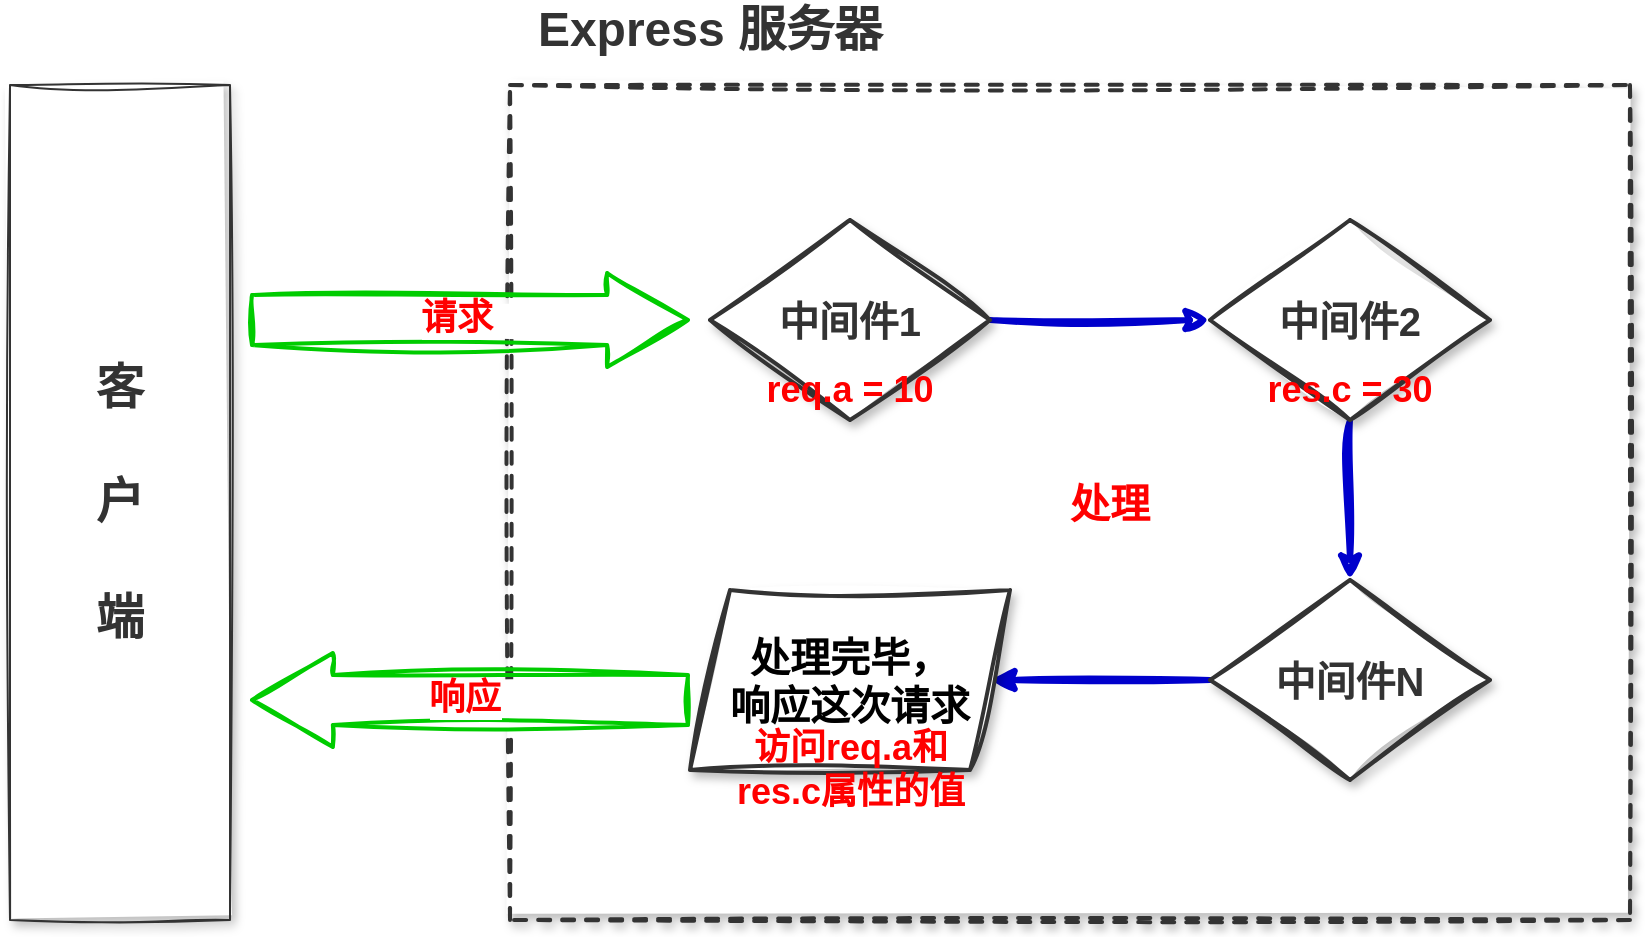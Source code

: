 <mxfile version="21.2.1" type="device">
  <diagram name="第 1 页" id="tqHv6gNXIxX08ADT5tFh">
    <mxGraphModel dx="1725" dy="579" grid="1" gridSize="10" guides="1" tooltips="1" connect="1" arrows="1" fold="1" page="1" pageScale="1" pageWidth="827" pageHeight="1169" math="0" shadow="0">
      <root>
        <mxCell id="0" />
        <mxCell id="1" parent="0" />
        <mxCell id="MRzbMmzlFwEHYnvgii7P-5" value="" style="rounded=0;whiteSpace=wrap;html=1;arcSize=5;strokeWidth=2;sketch=1;curveFitting=1;jiggle=2;shadow=1;glass=0;dashed=1;strokeColor=#333333;movable=1;resizable=1;rotatable=1;deletable=1;editable=1;locked=0;connectable=1;" parent="1" vertex="1">
          <mxGeometry x="140" y="192.5" width="560" height="417.5" as="geometry" />
        </mxCell>
        <mxCell id="p1dx5WKTX1lgnX9ddCdh-1" value="&lt;div style=&quot;text-align: justify; font-size: 24px;&quot;&gt;&lt;b style=&quot;background-color: initial;&quot;&gt;&lt;font color=&quot;#333333&quot; style=&quot;font-size: 24px;&quot;&gt;客&lt;/font&gt;&lt;/b&gt;&lt;/div&gt;&lt;div style=&quot;text-align: justify; font-size: 24px;&quot;&gt;&lt;b style=&quot;background-color: initial;&quot;&gt;&lt;font color=&quot;#333333&quot; style=&quot;font-size: 24px;&quot;&gt;&lt;br&gt;&lt;/font&gt;&lt;/b&gt;&lt;/div&gt;&lt;b style=&quot;font-size: 24px;&quot;&gt;&lt;font color=&quot;#333333&quot; style=&quot;font-size: 24px;&quot;&gt;&lt;div style=&quot;text-align: justify;&quot;&gt;&lt;b style=&quot;background-color: initial;&quot;&gt;户&lt;/b&gt;&lt;/div&gt;&lt;div style=&quot;text-align: justify;&quot;&gt;&lt;b style=&quot;background-color: initial;&quot;&gt;&lt;br&gt;&lt;/b&gt;&lt;/div&gt;&lt;div style=&quot;text-align: justify;&quot;&gt;&lt;b style=&quot;background-color: initial;&quot;&gt;端&lt;/b&gt;&lt;/div&gt;&lt;/font&gt;&lt;/b&gt;" style="rounded=0;whiteSpace=wrap;html=1;sketch=1;curveFitting=1;jiggle=2;shadow=1;strokeColor=#333333;" parent="1" vertex="1">
          <mxGeometry x="-110" y="192.5" width="110" height="417.5" as="geometry" />
        </mxCell>
        <mxCell id="p1dx5WKTX1lgnX9ddCdh-9" style="edgeStyle=orthogonalEdgeStyle;rounded=0;orthogonalLoop=1;jettySize=auto;html=1;entryX=0;entryY=0.5;entryDx=0;entryDy=0;strokeWidth=3;strokeColor=#0000CC;shadow=0;sketch=1;curveFitting=1;jiggle=2;" parent="1" source="p1dx5WKTX1lgnX9ddCdh-3" target="p1dx5WKTX1lgnX9ddCdh-4" edge="1">
          <mxGeometry relative="1" as="geometry" />
        </mxCell>
        <mxCell id="p1dx5WKTX1lgnX9ddCdh-3" value="&lt;b&gt;&lt;font color=&quot;#333333&quot; style=&quot;font-size: 20px;&quot;&gt;中间件1&lt;/font&gt;&lt;/b&gt;" style="rhombus;whiteSpace=wrap;html=1;strokeWidth=2;sketch=1;curveFitting=1;jiggle=2;shadow=1;strokeColor=#333333;" parent="1" vertex="1">
          <mxGeometry x="240" y="260" width="140" height="100" as="geometry" />
        </mxCell>
        <mxCell id="p1dx5WKTX1lgnX9ddCdh-10" style="edgeStyle=orthogonalEdgeStyle;rounded=0;orthogonalLoop=1;jettySize=auto;html=1;exitX=0.5;exitY=1;exitDx=0;exitDy=0;entryX=0.5;entryY=0;entryDx=0;entryDy=0;strokeWidth=3;strokeColor=#0000CC;sketch=1;curveFitting=1;jiggle=2;" parent="1" source="p1dx5WKTX1lgnX9ddCdh-4" target="p1dx5WKTX1lgnX9ddCdh-6" edge="1">
          <mxGeometry relative="1" as="geometry" />
        </mxCell>
        <mxCell id="p1dx5WKTX1lgnX9ddCdh-4" value="&lt;b&gt;&lt;font color=&quot;#333333&quot; style=&quot;font-size: 20px;&quot;&gt;中间件2&lt;/font&gt;&lt;/b&gt;" style="rhombus;whiteSpace=wrap;html=1;strokeWidth=2;sketch=1;curveFitting=1;jiggle=2;shadow=1;strokeColor=#333333;" parent="1" vertex="1">
          <mxGeometry x="490" y="260" width="140" height="100" as="geometry" />
        </mxCell>
        <mxCell id="p1dx5WKTX1lgnX9ddCdh-2" value="" style="shape=flexArrow;endArrow=classic;html=1;rounded=0;width=24;endSize=12.808;sketch=1;curveFitting=1;jiggle=2;shadow=0;strokeWidth=2;fillColor=default;strokeColor=#00CC00;" parent="1" edge="1">
          <mxGeometry width="50" height="50" relative="1" as="geometry">
            <mxPoint x="10" y="310" as="sourcePoint" />
            <mxPoint x="230" y="310" as="targetPoint" />
          </mxGeometry>
        </mxCell>
        <mxCell id="p1dx5WKTX1lgnX9ddCdh-5" value="&lt;b&gt;&lt;font color=&quot;#ff0000&quot; style=&quot;font-size: 18px;&quot;&gt;请求&lt;/font&gt;&lt;/b&gt;" style="edgeLabel;html=1;align=center;verticalAlign=middle;resizable=0;points=[];" parent="p1dx5WKTX1lgnX9ddCdh-2" vertex="1" connectable="0">
          <mxGeometry x="-0.321" relative="1" as="geometry">
            <mxPoint x="28" y="-1" as="offset" />
          </mxGeometry>
        </mxCell>
        <mxCell id="p1dx5WKTX1lgnX9ddCdh-11" style="edgeStyle=orthogonalEdgeStyle;rounded=0;orthogonalLoop=1;jettySize=auto;html=1;exitX=0;exitY=0.5;exitDx=0;exitDy=0;entryX=1;entryY=0.5;entryDx=0;entryDy=0;strokeWidth=3;strokeColor=#0000CC;shadow=0;sketch=1;curveFitting=1;jiggle=2;" parent="1" source="p1dx5WKTX1lgnX9ddCdh-6" target="p1dx5WKTX1lgnX9ddCdh-7" edge="1">
          <mxGeometry relative="1" as="geometry" />
        </mxCell>
        <mxCell id="p1dx5WKTX1lgnX9ddCdh-6" value="&lt;b&gt;&lt;font color=&quot;#333333&quot; style=&quot;font-size: 20px;&quot;&gt;中间件N&lt;/font&gt;&lt;/b&gt;" style="rhombus;whiteSpace=wrap;html=1;strokeWidth=2;sketch=1;curveFitting=1;jiggle=2;shadow=1;strokeColor=#333333;" parent="1" vertex="1">
          <mxGeometry x="490" y="440" width="140" height="100" as="geometry" />
        </mxCell>
        <mxCell id="p1dx5WKTX1lgnX9ddCdh-7" value="&lt;b style=&quot;font-size: 20px;&quot;&gt;处理完毕，&lt;br&gt;响应这次请求&lt;/b&gt;" style="shape=parallelogram;perimeter=parallelogramPerimeter;whiteSpace=wrap;html=1;fixedSize=1;strokeWidth=2;strokeColor=#333333;sketch=1;curveFitting=1;jiggle=2;shadow=1;" parent="1" vertex="1">
          <mxGeometry x="230" y="445" width="160" height="90" as="geometry" />
        </mxCell>
        <mxCell id="p1dx5WKTX1lgnX9ddCdh-8" value="&lt;b&gt;&lt;font color=&quot;#ff0000&quot; style=&quot;font-size: 20px;&quot;&gt;处理&lt;/font&gt;&lt;/b&gt;" style="text;html=1;strokeColor=none;fillColor=none;align=center;verticalAlign=middle;whiteSpace=wrap;rounded=0;" parent="1" vertex="1">
          <mxGeometry x="410" y="386.25" width="60" height="30" as="geometry" />
        </mxCell>
        <mxCell id="p1dx5WKTX1lgnX9ddCdh-12" value="" style="shape=flexArrow;endArrow=block;html=1;rounded=0;width=24;endSize=12.808;sketch=1;curveFitting=1;jiggle=2;shadow=0;strokeWidth=2;fillColor=default;targetPerimeterSpacing=0;endFill=0;strokeColor=#00CC00;" parent="1" edge="1">
          <mxGeometry width="50" height="50" relative="1" as="geometry">
            <mxPoint x="230" y="500" as="sourcePoint" />
            <mxPoint x="10" y="500" as="targetPoint" />
          </mxGeometry>
        </mxCell>
        <mxCell id="p1dx5WKTX1lgnX9ddCdh-13" value="&lt;b&gt;&lt;font color=&quot;#ff0000&quot; style=&quot;font-size: 18px;&quot;&gt;响应&lt;/font&gt;&lt;/b&gt;" style="edgeLabel;html=1;align=center;verticalAlign=middle;resizable=0;points=[];" parent="p1dx5WKTX1lgnX9ddCdh-12" vertex="1" connectable="0">
          <mxGeometry x="-0.321" relative="1" as="geometry">
            <mxPoint x="-39" y="-1" as="offset" />
          </mxGeometry>
        </mxCell>
        <mxCell id="p1dx5WKTX1lgnX9ddCdh-14" value="&lt;b&gt;&lt;font color=&quot;#333333&quot; style=&quot;font-size: 24px;&quot;&gt;Express 服务器&lt;/font&gt;&lt;/b&gt;" style="text;html=1;strokeColor=none;fillColor=none;align=center;verticalAlign=middle;whiteSpace=wrap;rounded=0;" parent="1" vertex="1">
          <mxGeometry x="140" y="150" width="200" height="30" as="geometry" />
        </mxCell>
        <mxCell id="cabS8zczuIYwvyLdnfir-1" value="&lt;b&gt;&lt;font color=&quot;#ff0000&quot; style=&quot;font-size: 18px;&quot;&gt;req.a = 10&lt;/font&gt;&lt;/b&gt;" style="text;html=1;strokeColor=none;fillColor=none;align=center;verticalAlign=middle;whiteSpace=wrap;rounded=0;" parent="1" vertex="1">
          <mxGeometry x="255" y="330" width="110" height="30" as="geometry" />
        </mxCell>
        <mxCell id="cabS8zczuIYwvyLdnfir-2" value="&lt;b&gt;&lt;font color=&quot;#ff0000&quot; style=&quot;font-size: 18px;&quot;&gt;res.c = 30&lt;/font&gt;&lt;/b&gt;" style="text;html=1;strokeColor=none;fillColor=none;align=center;verticalAlign=middle;whiteSpace=wrap;rounded=0;" parent="1" vertex="1">
          <mxGeometry x="515" y="330" width="90" height="30" as="geometry" />
        </mxCell>
        <mxCell id="wgB10tS0_VVhR_pm9F0e-1" value="&lt;font color=&quot;#ff0000&quot;&gt;&lt;span style=&quot;font-size: 18px;&quot;&gt;&lt;b&gt;访问req.a和res.c属性的值&lt;/b&gt;&lt;/span&gt;&lt;/font&gt;" style="text;html=1;strokeColor=none;fillColor=none;align=center;verticalAlign=middle;whiteSpace=wrap;rounded=0;" vertex="1" parent="1">
          <mxGeometry x="242.5" y="520" width="135" height="30" as="geometry" />
        </mxCell>
      </root>
    </mxGraphModel>
  </diagram>
</mxfile>
